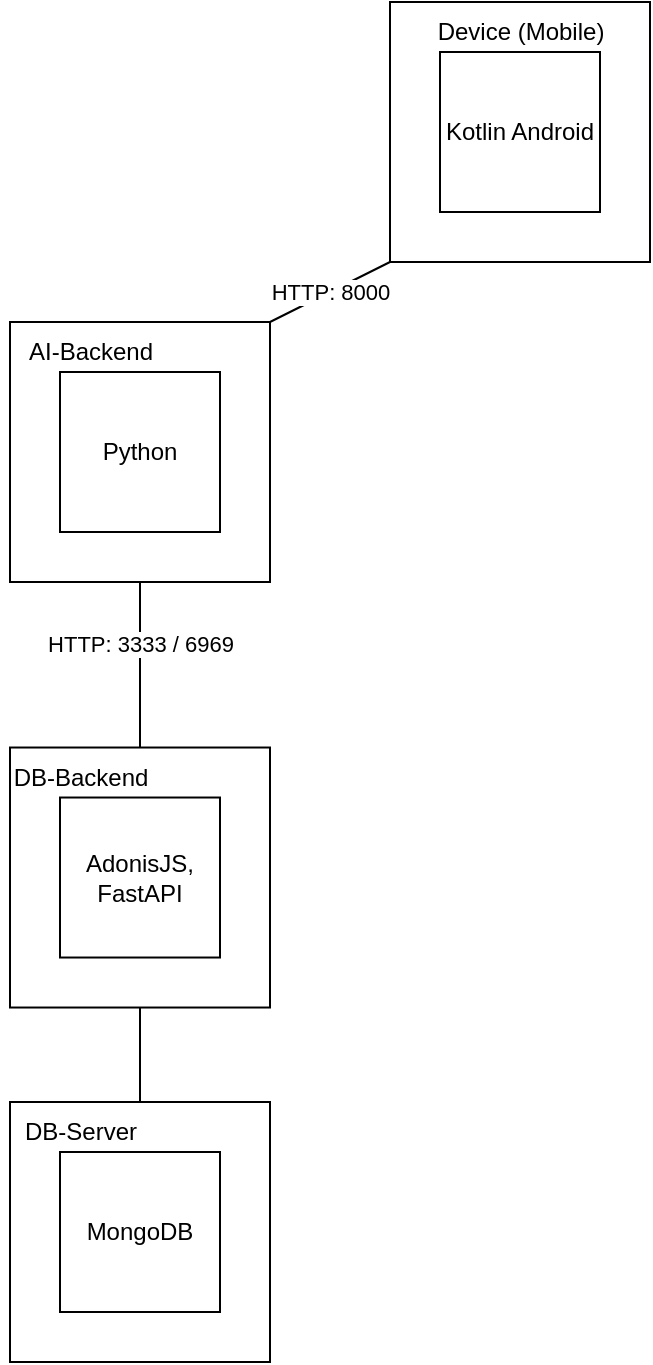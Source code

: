 <mxfile version="20.3.0" type="device"><diagram name="Seite-1" id="XPnfcq8yqLJJhHVzkgbp"><mxGraphModel dx="970" dy="612" grid="1" gridSize="10" guides="1" tooltips="1" connect="1" arrows="1" fold="1" page="1" pageScale="1" pageWidth="827" pageHeight="1169" math="0" shadow="0"><root><mxCell id="0"/><mxCell id="1" parent="0"/><mxCell id="QIsNG-gfqK-DTPx1LG9J-7" value="" style="whiteSpace=wrap;html=1;aspect=fixed;" parent="1" vertex="1"><mxGeometry x="330" y="270" width="130" height="130" as="geometry"/></mxCell><mxCell id="QIsNG-gfqK-DTPx1LG9J-8" value="AI-Backend" style="text;html=1;align=center;verticalAlign=middle;resizable=0;points=[];autosize=1;strokeColor=none;fillColor=none;" parent="1" vertex="1"><mxGeometry x="330" y="275" width="80" height="20" as="geometry"/></mxCell><mxCell id="QIsNG-gfqK-DTPx1LG9J-9" value="Python" style="whiteSpace=wrap;html=1;aspect=fixed;" parent="1" vertex="1"><mxGeometry x="355" y="295" width="80" height="80" as="geometry"/></mxCell><mxCell id="QIsNG-gfqK-DTPx1LG9J-10" value="" style="whiteSpace=wrap;html=1;aspect=fixed;" parent="1" vertex="1"><mxGeometry x="520" y="110" width="130" height="130" as="geometry"/></mxCell><mxCell id="QIsNG-gfqK-DTPx1LG9J-11" value="Device (Mobile)" style="text;html=1;align=center;verticalAlign=middle;resizable=0;points=[];autosize=1;strokeColor=none;fillColor=none;" parent="1" vertex="1"><mxGeometry x="535" y="115" width="100" height="20" as="geometry"/></mxCell><mxCell id="QIsNG-gfqK-DTPx1LG9J-12" value="Kotlin Android" style="whiteSpace=wrap;html=1;aspect=fixed;" parent="1" vertex="1"><mxGeometry x="545" y="135" width="80" height="80" as="geometry"/></mxCell><mxCell id="QIsNG-gfqK-DTPx1LG9J-14" value="" style="whiteSpace=wrap;html=1;aspect=fixed;" parent="1" vertex="1"><mxGeometry x="330" y="482.76" width="130" height="130" as="geometry"/></mxCell><mxCell id="QIsNG-gfqK-DTPx1LG9J-15" value="DB-Backend" style="text;html=1;align=center;verticalAlign=middle;resizable=0;points=[];autosize=1;strokeColor=none;fillColor=none;" parent="1" vertex="1"><mxGeometry x="325" y="487.76" width="80" height="20" as="geometry"/></mxCell><mxCell id="QIsNG-gfqK-DTPx1LG9J-16" value="AdonisJS, FastAPI" style="whiteSpace=wrap;html=1;aspect=fixed;" parent="1" vertex="1"><mxGeometry x="355" y="507.76" width="80" height="80" as="geometry"/></mxCell><mxCell id="QIsNG-gfqK-DTPx1LG9J-20" value="" style="endArrow=none;html=1;rounded=0;entryX=0;entryY=1;entryDx=0;entryDy=0;exitX=1;exitY=0;exitDx=0;exitDy=0;" parent="1" source="QIsNG-gfqK-DTPx1LG9J-7" target="QIsNG-gfqK-DTPx1LG9J-10" edge="1"><mxGeometry width="50" height="50" relative="1" as="geometry"><mxPoint x="390" y="350" as="sourcePoint"/><mxPoint x="440" y="300" as="targetPoint"/></mxGeometry></mxCell><mxCell id="QIsNG-gfqK-DTPx1LG9J-26" value="HTTP: 8000" style="edgeLabel;html=1;align=center;verticalAlign=middle;resizable=0;points=[];" parent="QIsNG-gfqK-DTPx1LG9J-20" vertex="1" connectable="0"><mxGeometry x="-0.014" relative="1" as="geometry"><mxPoint as="offset"/></mxGeometry></mxCell><mxCell id="QIsNG-gfqK-DTPx1LG9J-22" value="" style="endArrow=none;html=1;rounded=0;entryX=0.5;entryY=1;entryDx=0;entryDy=0;exitX=0.5;exitY=0;exitDx=0;exitDy=0;" parent="1" source="QIsNG-gfqK-DTPx1LG9J-14" target="QIsNG-gfqK-DTPx1LG9J-7" edge="1"><mxGeometry width="50" height="50" relative="1" as="geometry"><mxPoint x="395" y="520" as="sourcePoint"/><mxPoint x="260" y="440" as="targetPoint"/></mxGeometry></mxCell><mxCell id="x-N223eFeleyhqR-DfnR-1" value="HTTP: 3333 / 6969" style="edgeLabel;html=1;align=center;verticalAlign=middle;resizable=0;points=[];" parent="QIsNG-gfqK-DTPx1LG9J-22" vertex="1" connectable="0"><mxGeometry x="0.265" relative="1" as="geometry"><mxPoint as="offset"/></mxGeometry></mxCell><mxCell id="x-N223eFeleyhqR-DfnR-3" value="" style="whiteSpace=wrap;html=1;aspect=fixed;" parent="1" vertex="1"><mxGeometry x="330" y="660" width="130" height="130" as="geometry"/></mxCell><mxCell id="x-N223eFeleyhqR-DfnR-4" value="DB-Server" style="text;html=1;align=center;verticalAlign=middle;resizable=0;points=[];autosize=1;strokeColor=none;fillColor=none;" parent="1" vertex="1"><mxGeometry x="330" y="665" width="70" height="20" as="geometry"/></mxCell><mxCell id="x-N223eFeleyhqR-DfnR-5" value="MongoDB" style="whiteSpace=wrap;html=1;aspect=fixed;" parent="1" vertex="1"><mxGeometry x="355" y="685" width="80" height="80" as="geometry"/></mxCell><mxCell id="x-N223eFeleyhqR-DfnR-6" value="" style="endArrow=none;html=1;rounded=0;entryX=0.5;entryY=1;entryDx=0;entryDy=0;exitX=0.5;exitY=0;exitDx=0;exitDy=0;" parent="1" source="x-N223eFeleyhqR-DfnR-3" target="QIsNG-gfqK-DTPx1LG9J-14" edge="1"><mxGeometry width="50" height="50" relative="1" as="geometry"><mxPoint x="404.6" y="702.76" as="sourcePoint"/><mxPoint x="404.6" y="620" as="targetPoint"/></mxGeometry></mxCell></root></mxGraphModel></diagram></mxfile>